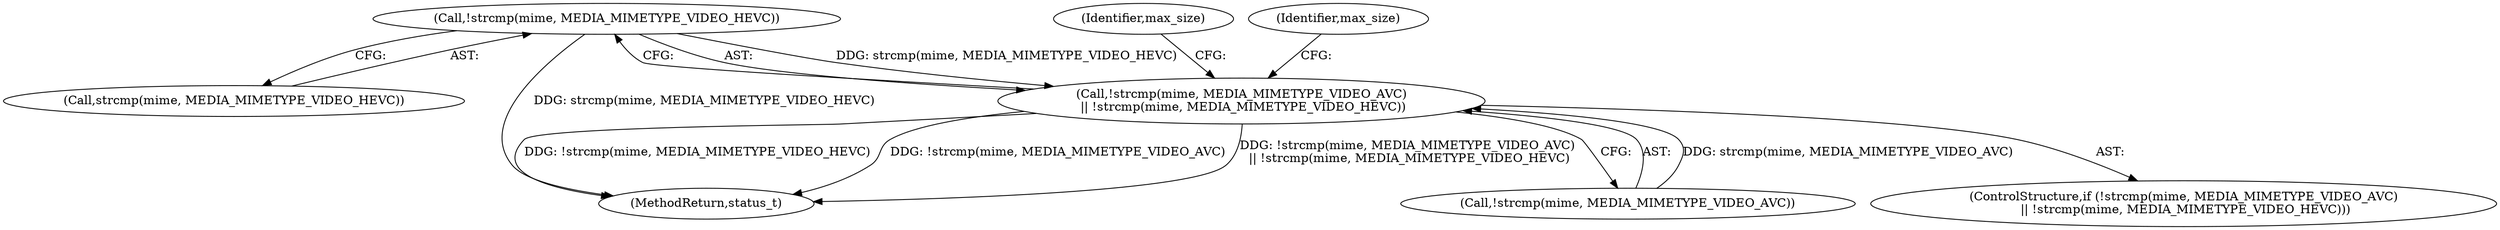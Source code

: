 digraph "0_Android_8a3a2f6ea7defe1a81bb32b3c9f3537f84749b9d@API" {
"1002360" [label="(Call,!strcmp(mime, MEDIA_MIMETYPE_VIDEO_HEVC))"];
"1002355" [label="(Call,!strcmp(mime, MEDIA_MIMETYPE_VIDEO_AVC)\n || !strcmp(mime, MEDIA_MIMETYPE_VIDEO_HEVC))"];
"1002355" [label="(Call,!strcmp(mime, MEDIA_MIMETYPE_VIDEO_AVC)\n || !strcmp(mime, MEDIA_MIMETYPE_VIDEO_HEVC))"];
"1002354" [label="(ControlStructure,if (!strcmp(mime, MEDIA_MIMETYPE_VIDEO_AVC)\n || !strcmp(mime, MEDIA_MIMETYPE_VIDEO_HEVC)))"];
"1002361" [label="(Call,strcmp(mime, MEDIA_MIMETYPE_VIDEO_HEVC))"];
"1003923" [label="(MethodReturn,status_t)"];
"1002383" [label="(Identifier,max_size)"];
"1002356" [label="(Call,!strcmp(mime, MEDIA_MIMETYPE_VIDEO_AVC))"];
"1002366" [label="(Identifier,max_size)"];
"1002360" [label="(Call,!strcmp(mime, MEDIA_MIMETYPE_VIDEO_HEVC))"];
"1002360" -> "1002355"  [label="AST: "];
"1002360" -> "1002361"  [label="CFG: "];
"1002361" -> "1002360"  [label="AST: "];
"1002355" -> "1002360"  [label="CFG: "];
"1002360" -> "1003923"  [label="DDG: strcmp(mime, MEDIA_MIMETYPE_VIDEO_HEVC)"];
"1002360" -> "1002355"  [label="DDG: strcmp(mime, MEDIA_MIMETYPE_VIDEO_HEVC)"];
"1002355" -> "1002354"  [label="AST: "];
"1002355" -> "1002356"  [label="CFG: "];
"1002356" -> "1002355"  [label="AST: "];
"1002366" -> "1002355"  [label="CFG: "];
"1002383" -> "1002355"  [label="CFG: "];
"1002355" -> "1003923"  [label="DDG: !strcmp(mime, MEDIA_MIMETYPE_VIDEO_HEVC)"];
"1002355" -> "1003923"  [label="DDG: !strcmp(mime, MEDIA_MIMETYPE_VIDEO_AVC)"];
"1002355" -> "1003923"  [label="DDG: !strcmp(mime, MEDIA_MIMETYPE_VIDEO_AVC)\n || !strcmp(mime, MEDIA_MIMETYPE_VIDEO_HEVC)"];
"1002356" -> "1002355"  [label="DDG: strcmp(mime, MEDIA_MIMETYPE_VIDEO_AVC)"];
}
